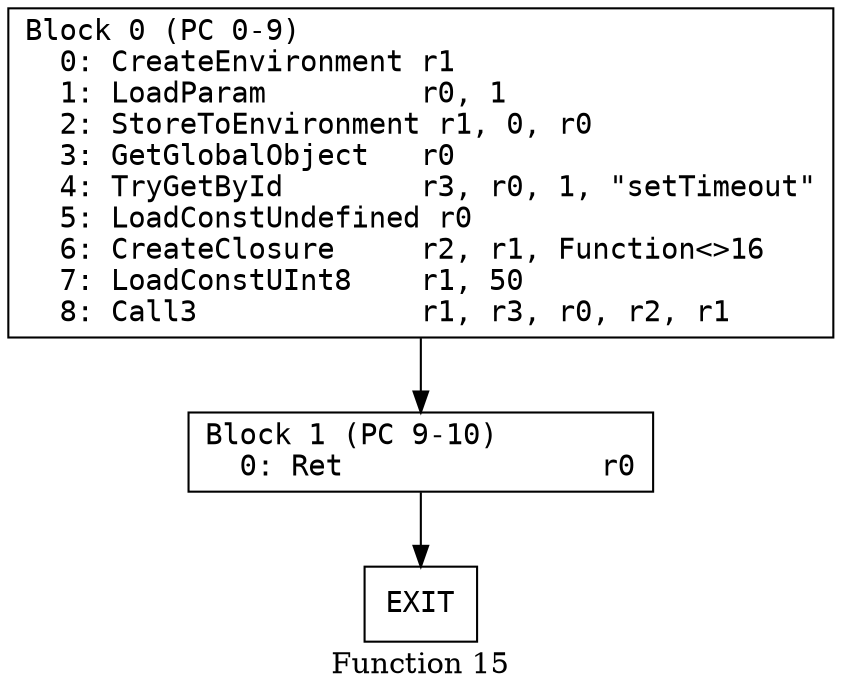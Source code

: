 // Function 15 from flow_control
// Generated from data/flow_control.dot

digraph {
  rankdir=TB;
  node [shape=box, fontname="monospace"];

  label = "Function 15";
  style = filled;
  color = lightgrey;

  f15_n0 [ label = "Block 0 (PC 0-9)\l  0: CreateEnvironment r1\l  1: LoadParam         r0, 1\l  2: StoreToEnvironment r1, 0, r0\l  3: GetGlobalObject   r0\l  4: TryGetById        r3, r0, 1, \"setTimeout\"\l  5: LoadConstUndefined r0\l  6: CreateClosure     r2, r1, Function<>16\l  7: LoadConstUInt8    r1, 50\l  8: Call3             r1, r3, r0, r2, r1\l" ]
  f15_n1 [ label = "Block 1 (PC 9-10)\l  0: Ret               r0\l" ]
  f15_n2 [ label = "EXIT" ]

  f15_n0 -> f15_n1
  f15_n1 -> f15_n2
}
